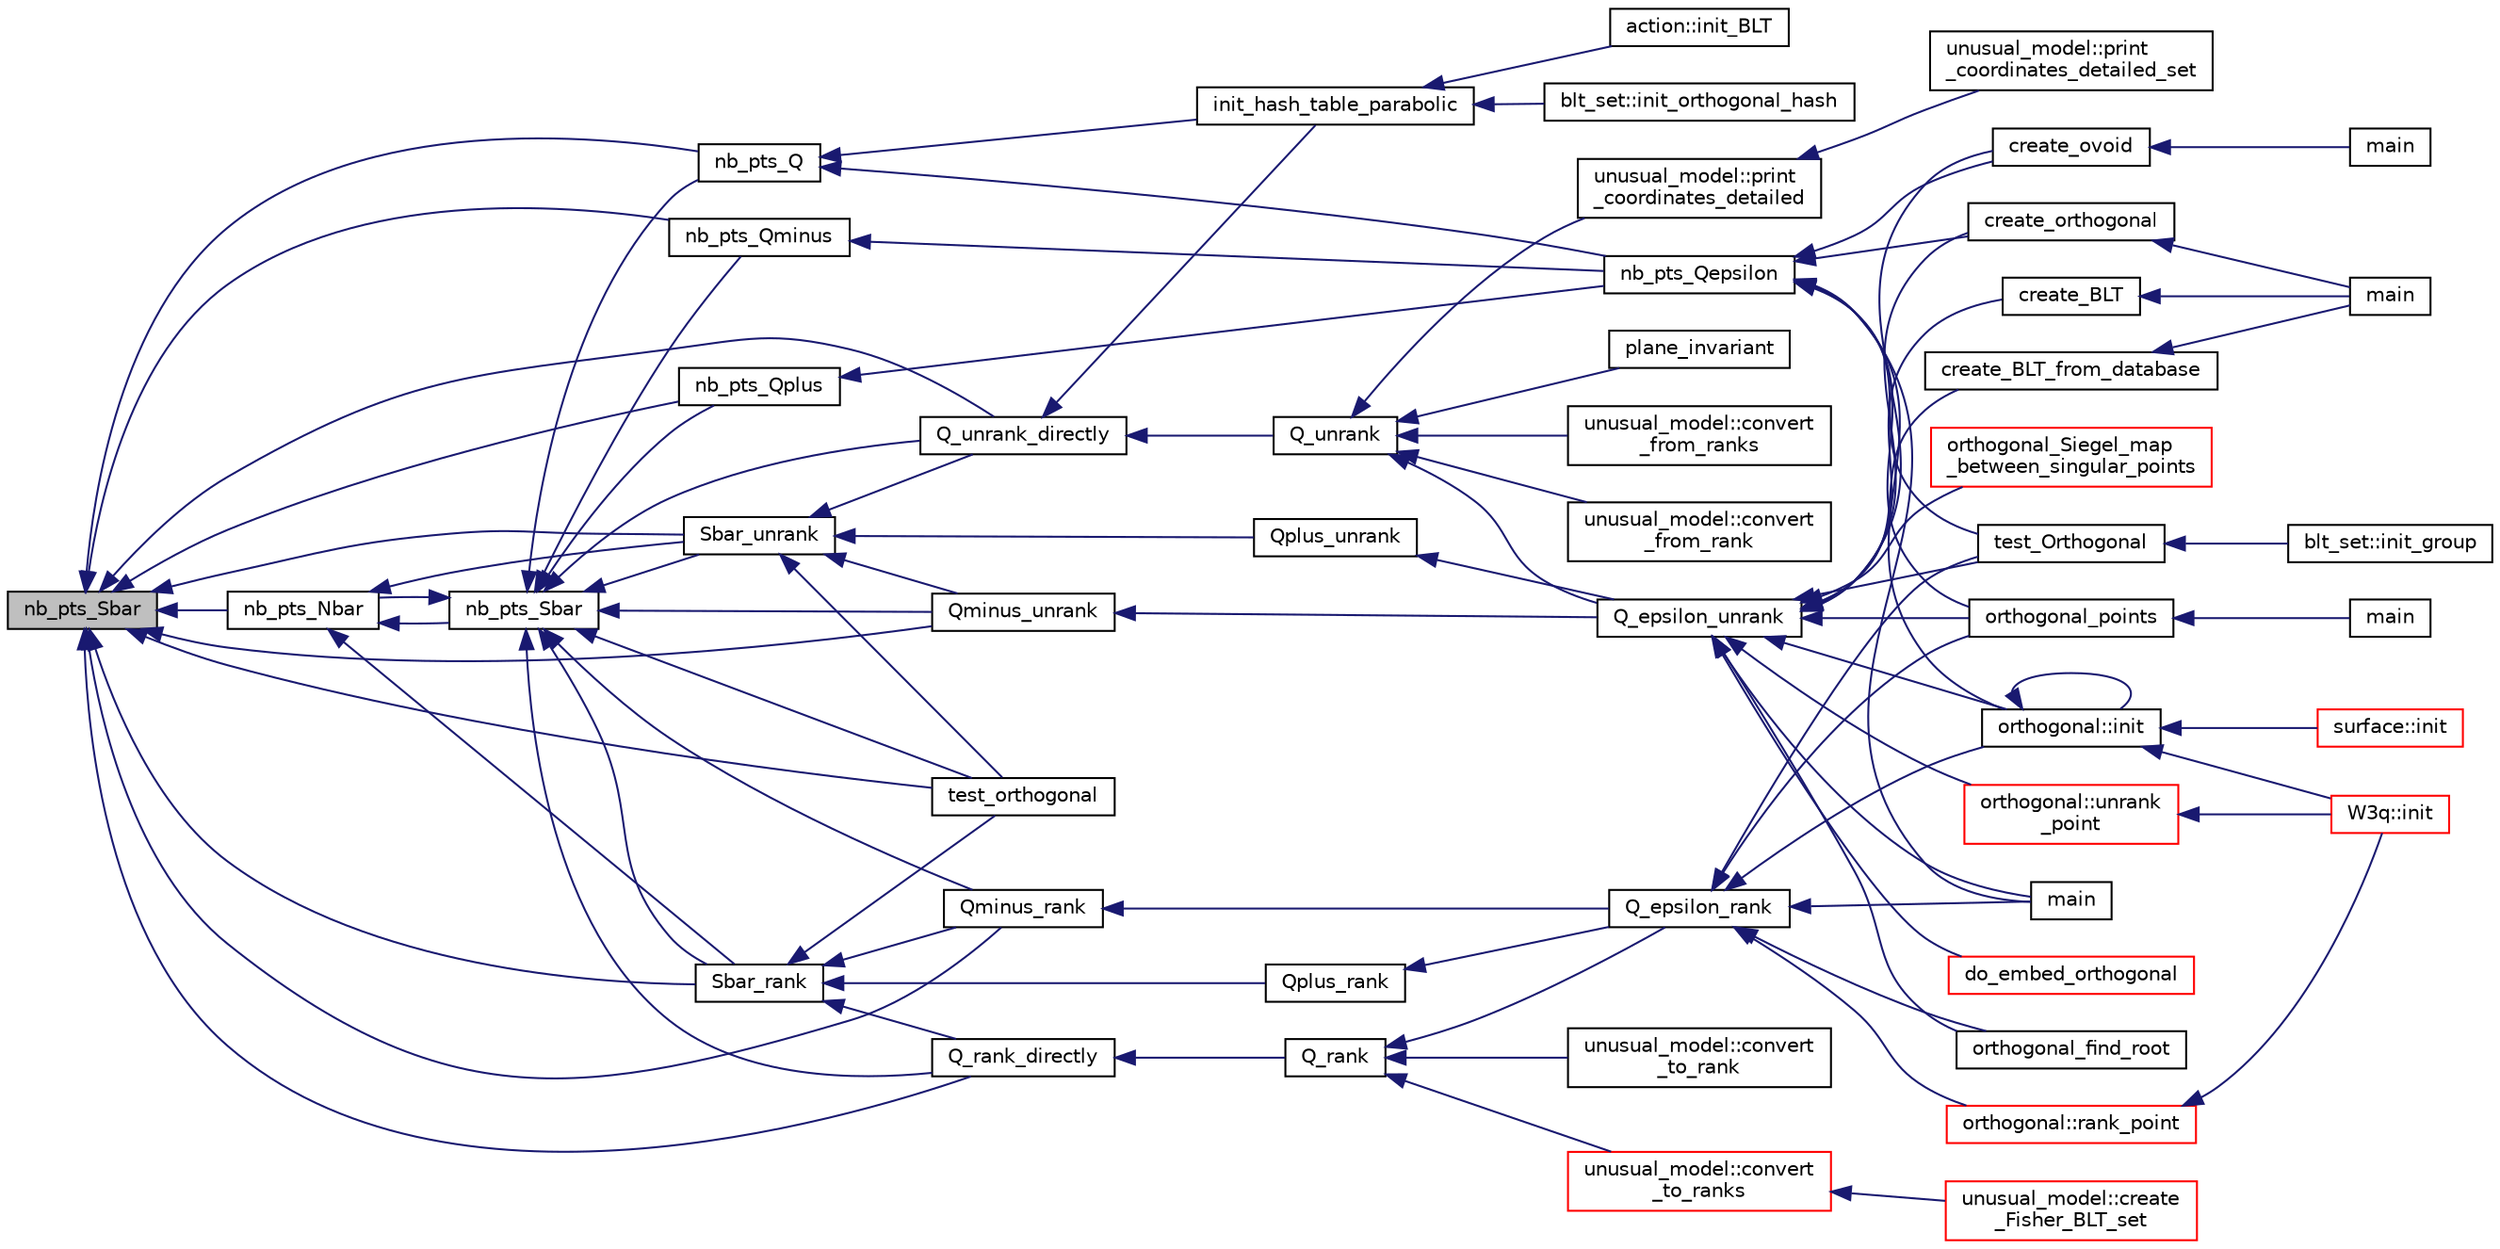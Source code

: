 digraph "nb_pts_Sbar"
{
  edge [fontname="Helvetica",fontsize="10",labelfontname="Helvetica",labelfontsize="10"];
  node [fontname="Helvetica",fontsize="10",shape=record];
  rankdir="LR";
  Node10494 [label="nb_pts_Sbar",height=0.2,width=0.4,color="black", fillcolor="grey75", style="filled", fontcolor="black"];
  Node10494 -> Node10495 [dir="back",color="midnightblue",fontsize="10",style="solid",fontname="Helvetica"];
  Node10495 [label="nb_pts_Q",height=0.2,width=0.4,color="black", fillcolor="white", style="filled",URL="$db/da0/lib_2foundations_2geometry_2orthogonal__points_8_c.html#a625e7781bbd5d9989694bcf83e0ac558"];
  Node10495 -> Node10496 [dir="back",color="midnightblue",fontsize="10",style="solid",fontname="Helvetica"];
  Node10496 [label="nb_pts_Qepsilon",height=0.2,width=0.4,color="black", fillcolor="white", style="filled",URL="$db/da0/lib_2foundations_2geometry_2orthogonal__points_8_c.html#acbf91472684f545d7c79eecc893cc250"];
  Node10496 -> Node10497 [dir="back",color="midnightblue",fontsize="10",style="solid",fontname="Helvetica"];
  Node10497 [label="main",height=0.2,width=0.4,color="black", fillcolor="white", style="filled",URL="$d1/d15/apps_2combinatorics_2orthogonal_8_c.html#a3c04138a5bfe5d72780bb7e82a18e627"];
  Node10496 -> Node10498 [dir="back",color="midnightblue",fontsize="10",style="solid",fontname="Helvetica"];
  Node10498 [label="orthogonal::init",height=0.2,width=0.4,color="black", fillcolor="white", style="filled",URL="$d7/daa/classorthogonal.html#a8bd53ba30f34ac50889503f0f3ef6deb"];
  Node10498 -> Node10498 [dir="back",color="midnightblue",fontsize="10",style="solid",fontname="Helvetica"];
  Node10498 -> Node10499 [dir="back",color="midnightblue",fontsize="10",style="solid",fontname="Helvetica"];
  Node10499 [label="surface::init",height=0.2,width=0.4,color="red", fillcolor="white", style="filled",URL="$d5/d88/classsurface.html#a90570b0ca6ab02988159f2c40cb27308"];
  Node10498 -> Node10505 [dir="back",color="midnightblue",fontsize="10",style="solid",fontname="Helvetica"];
  Node10505 [label="W3q::init",height=0.2,width=0.4,color="red", fillcolor="white", style="filled",URL="$de/d2c/class_w3q.html#a215fe070895a4915537fcb1bfba4f777"];
  Node10496 -> Node10507 [dir="back",color="midnightblue",fontsize="10",style="solid",fontname="Helvetica"];
  Node10507 [label="create_ovoid",height=0.2,width=0.4,color="black", fillcolor="white", style="filled",URL="$d9/dbf/projective__space_2ovoid_8_c.html#a812088e2c64cb8a0834e9eacae4b92a6"];
  Node10507 -> Node10508 [dir="back",color="midnightblue",fontsize="10",style="solid",fontname="Helvetica"];
  Node10508 [label="main",height=0.2,width=0.4,color="black", fillcolor="white", style="filled",URL="$d9/dbf/projective__space_2ovoid_8_c.html#a3c04138a5bfe5d72780bb7e82a18e627"];
  Node10496 -> Node10509 [dir="back",color="midnightblue",fontsize="10",style="solid",fontname="Helvetica"];
  Node10509 [label="test_Orthogonal",height=0.2,width=0.4,color="black", fillcolor="white", style="filled",URL="$db/da0/lib_2foundations_2geometry_2orthogonal__points_8_c.html#a071f90f8a33649e2d4a8f5c9a401a4f4"];
  Node10509 -> Node10510 [dir="back",color="midnightblue",fontsize="10",style="solid",fontname="Helvetica"];
  Node10510 [label="blt_set::init_group",height=0.2,width=0.4,color="black", fillcolor="white", style="filled",URL="$d1/d3d/classblt__set.html#a9e5aede3bbac6f5e1dd31a8965bba200"];
  Node10496 -> Node10511 [dir="back",color="midnightblue",fontsize="10",style="solid",fontname="Helvetica"];
  Node10511 [label="orthogonal_points",height=0.2,width=0.4,color="black", fillcolor="white", style="filled",URL="$d7/d83/points_8_c.html#a2a86a595e599aecd619f0046595252e4"];
  Node10511 -> Node10512 [dir="back",color="midnightblue",fontsize="10",style="solid",fontname="Helvetica"];
  Node10512 [label="main",height=0.2,width=0.4,color="black", fillcolor="white", style="filled",URL="$d7/d83/points_8_c.html#a3c04138a5bfe5d72780bb7e82a18e627"];
  Node10496 -> Node10513 [dir="back",color="midnightblue",fontsize="10",style="solid",fontname="Helvetica"];
  Node10513 [label="create_orthogonal",height=0.2,width=0.4,color="black", fillcolor="white", style="filled",URL="$d4/d67/geometry_8h.html#af56e0787251ddb889edb236e423aff02"];
  Node10513 -> Node10514 [dir="back",color="midnightblue",fontsize="10",style="solid",fontname="Helvetica"];
  Node10514 [label="main",height=0.2,width=0.4,color="black", fillcolor="white", style="filled",URL="$d4/d6e/make__something_8_c.html#a217dbf8b442f20279ea00b898af96f52"];
  Node10495 -> Node10515 [dir="back",color="midnightblue",fontsize="10",style="solid",fontname="Helvetica"];
  Node10515 [label="init_hash_table_parabolic",height=0.2,width=0.4,color="black", fillcolor="white", style="filled",URL="$db/da0/lib_2foundations_2geometry_2orthogonal__points_8_c.html#ac0501667678e59124c88842414489011"];
  Node10515 -> Node10516 [dir="back",color="midnightblue",fontsize="10",style="solid",fontname="Helvetica"];
  Node10516 [label="blt_set::init_orthogonal_hash",height=0.2,width=0.4,color="black", fillcolor="white", style="filled",URL="$d1/d3d/classblt__set.html#ad8a73370e16f2adf30172c3159ca8a74"];
  Node10515 -> Node10517 [dir="back",color="midnightblue",fontsize="10",style="solid",fontname="Helvetica"];
  Node10517 [label="action::init_BLT",height=0.2,width=0.4,color="black", fillcolor="white", style="filled",URL="$d2/d86/classaction.html#a0d33ca0ebe7467b984c3058520e02a0c"];
  Node10494 -> Node10518 [dir="back",color="midnightblue",fontsize="10",style="solid",fontname="Helvetica"];
  Node10518 [label="nb_pts_Qplus",height=0.2,width=0.4,color="black", fillcolor="white", style="filled",URL="$db/da0/lib_2foundations_2geometry_2orthogonal__points_8_c.html#a4c95a5cbf04d2ff4889759cc15ae1464"];
  Node10518 -> Node10496 [dir="back",color="midnightblue",fontsize="10",style="solid",fontname="Helvetica"];
  Node10494 -> Node10519 [dir="back",color="midnightblue",fontsize="10",style="solid",fontname="Helvetica"];
  Node10519 [label="nb_pts_Qminus",height=0.2,width=0.4,color="black", fillcolor="white", style="filled",URL="$db/da0/lib_2foundations_2geometry_2orthogonal__points_8_c.html#afb08f069d48d59325fdeeb235003ac75"];
  Node10519 -> Node10496 [dir="back",color="midnightblue",fontsize="10",style="solid",fontname="Helvetica"];
  Node10494 -> Node10520 [dir="back",color="midnightblue",fontsize="10",style="solid",fontname="Helvetica"];
  Node10520 [label="Q_unrank_directly",height=0.2,width=0.4,color="black", fillcolor="white", style="filled",URL="$db/da0/lib_2foundations_2geometry_2orthogonal__points_8_c.html#a105e7e72249e78fcf0785c69099d90ce"];
  Node10520 -> Node10515 [dir="back",color="midnightblue",fontsize="10",style="solid",fontname="Helvetica"];
  Node10520 -> Node10521 [dir="back",color="midnightblue",fontsize="10",style="solid",fontname="Helvetica"];
  Node10521 [label="Q_unrank",height=0.2,width=0.4,color="black", fillcolor="white", style="filled",URL="$db/da0/lib_2foundations_2geometry_2orthogonal__points_8_c.html#a6d02923d5b54ef796934e753e6f5b65b"];
  Node10521 -> Node10522 [dir="back",color="midnightblue",fontsize="10",style="solid",fontname="Helvetica"];
  Node10522 [label="Q_epsilon_unrank",height=0.2,width=0.4,color="black", fillcolor="white", style="filled",URL="$db/da0/lib_2foundations_2geometry_2orthogonal__points_8_c.html#af162c4d30d4a6528299e37551c353e7b"];
  Node10522 -> Node10497 [dir="back",color="midnightblue",fontsize="10",style="solid",fontname="Helvetica"];
  Node10522 -> Node10523 [dir="back",color="midnightblue",fontsize="10",style="solid",fontname="Helvetica"];
  Node10523 [label="orthogonal::unrank\l_point",height=0.2,width=0.4,color="red", fillcolor="white", style="filled",URL="$d7/daa/classorthogonal.html#ab655117100f7c66c19817b84ac5ac0a0"];
  Node10523 -> Node10505 [dir="back",color="midnightblue",fontsize="10",style="solid",fontname="Helvetica"];
  Node10522 -> Node10498 [dir="back",color="midnightblue",fontsize="10",style="solid",fontname="Helvetica"];
  Node10522 -> Node10507 [dir="back",color="midnightblue",fontsize="10",style="solid",fontname="Helvetica"];
  Node10522 -> Node10509 [dir="back",color="midnightblue",fontsize="10",style="solid",fontname="Helvetica"];
  Node10522 -> Node10951 [dir="back",color="midnightblue",fontsize="10",style="solid",fontname="Helvetica"];
  Node10951 [label="orthogonal_Siegel_map\l_between_singular_points",height=0.2,width=0.4,color="red", fillcolor="white", style="filled",URL="$db/da0/lib_2foundations_2geometry_2orthogonal__points_8_c.html#a2c6c42534b7915aacd84bb9725488fa9"];
  Node10522 -> Node10953 [dir="back",color="midnightblue",fontsize="10",style="solid",fontname="Helvetica"];
  Node10953 [label="orthogonal_find_root",height=0.2,width=0.4,color="black", fillcolor="white", style="filled",URL="$db/da0/lib_2foundations_2geometry_2orthogonal__points_8_c.html#a6c7b16f839dc3e1ee95f61a37139c8a0"];
  Node10522 -> Node10511 [dir="back",color="midnightblue",fontsize="10",style="solid",fontname="Helvetica"];
  Node10522 -> Node10954 [dir="back",color="midnightblue",fontsize="10",style="solid",fontname="Helvetica"];
  Node10954 [label="create_BLT_from_database",height=0.2,width=0.4,color="black", fillcolor="white", style="filled",URL="$d4/d67/geometry_8h.html#a15bdf4e24e26757ef7b2e16f06afd1e6"];
  Node10954 -> Node10514 [dir="back",color="midnightblue",fontsize="10",style="solid",fontname="Helvetica"];
  Node10522 -> Node10955 [dir="back",color="midnightblue",fontsize="10",style="solid",fontname="Helvetica"];
  Node10955 [label="create_BLT",height=0.2,width=0.4,color="black", fillcolor="white", style="filled",URL="$d4/d67/geometry_8h.html#a5a6f4081a90668e2e95f8e4886d241d9"];
  Node10955 -> Node10514 [dir="back",color="midnightblue",fontsize="10",style="solid",fontname="Helvetica"];
  Node10522 -> Node10513 [dir="back",color="midnightblue",fontsize="10",style="solid",fontname="Helvetica"];
  Node10522 -> Node10956 [dir="back",color="midnightblue",fontsize="10",style="solid",fontname="Helvetica"];
  Node10956 [label="do_embed_orthogonal",height=0.2,width=0.4,color="red", fillcolor="white", style="filled",URL="$d4/d67/geometry_8h.html#a7b472fe7f4332da48b2e47e2370cf338"];
  Node10521 -> Node10958 [dir="back",color="midnightblue",fontsize="10",style="solid",fontname="Helvetica"];
  Node10958 [label="plane_invariant",height=0.2,width=0.4,color="black", fillcolor="white", style="filled",URL="$d4/d67/geometry_8h.html#a8cf23c42f17766e6ae13094522b91f19"];
  Node10521 -> Node10959 [dir="back",color="midnightblue",fontsize="10",style="solid",fontname="Helvetica"];
  Node10959 [label="unusual_model::convert\l_from_ranks",height=0.2,width=0.4,color="black", fillcolor="white", style="filled",URL="$dc/d50/classunusual__model.html#affe6f50031dfc606a0dca7ff5e26cc14"];
  Node10521 -> Node10960 [dir="back",color="midnightblue",fontsize="10",style="solid",fontname="Helvetica"];
  Node10960 [label="unusual_model::convert\l_from_rank",height=0.2,width=0.4,color="black", fillcolor="white", style="filled",URL="$dc/d50/classunusual__model.html#a54cf56041ed1ebe0517a2a4005932249"];
  Node10521 -> Node10961 [dir="back",color="midnightblue",fontsize="10",style="solid",fontname="Helvetica"];
  Node10961 [label="unusual_model::print\l_coordinates_detailed",height=0.2,width=0.4,color="black", fillcolor="white", style="filled",URL="$dc/d50/classunusual__model.html#a0c4ba0e0f35a1220693020cf318e9f75"];
  Node10961 -> Node10962 [dir="back",color="midnightblue",fontsize="10",style="solid",fontname="Helvetica"];
  Node10962 [label="unusual_model::print\l_coordinates_detailed_set",height=0.2,width=0.4,color="black", fillcolor="white", style="filled",URL="$dc/d50/classunusual__model.html#a42a0d371727666bc006fc29d804c8d56"];
  Node10494 -> Node10963 [dir="back",color="midnightblue",fontsize="10",style="solid",fontname="Helvetica"];
  Node10963 [label="Q_rank_directly",height=0.2,width=0.4,color="black", fillcolor="white", style="filled",URL="$db/da0/lib_2foundations_2geometry_2orthogonal__points_8_c.html#a5f856abfc1a984dc77a7e21a239ab88e"];
  Node10963 -> Node10964 [dir="back",color="midnightblue",fontsize="10",style="solid",fontname="Helvetica"];
  Node10964 [label="Q_rank",height=0.2,width=0.4,color="black", fillcolor="white", style="filled",URL="$db/da0/lib_2foundations_2geometry_2orthogonal__points_8_c.html#ad2671f4db3224df1e22494b9d946375e"];
  Node10964 -> Node10965 [dir="back",color="midnightblue",fontsize="10",style="solid",fontname="Helvetica"];
  Node10965 [label="Q_epsilon_rank",height=0.2,width=0.4,color="black", fillcolor="white", style="filled",URL="$db/da0/lib_2foundations_2geometry_2orthogonal__points_8_c.html#a0949e1151174e2988aa697cb31942e97"];
  Node10965 -> Node10497 [dir="back",color="midnightblue",fontsize="10",style="solid",fontname="Helvetica"];
  Node10965 -> Node10966 [dir="back",color="midnightblue",fontsize="10",style="solid",fontname="Helvetica"];
  Node10966 [label="orthogonal::rank_point",height=0.2,width=0.4,color="red", fillcolor="white", style="filled",URL="$d7/daa/classorthogonal.html#adb4f1528590a804b3c011a68c9ebf655"];
  Node10966 -> Node10505 [dir="back",color="midnightblue",fontsize="10",style="solid",fontname="Helvetica"];
  Node10965 -> Node10498 [dir="back",color="midnightblue",fontsize="10",style="solid",fontname="Helvetica"];
  Node10965 -> Node10509 [dir="back",color="midnightblue",fontsize="10",style="solid",fontname="Helvetica"];
  Node10965 -> Node10953 [dir="back",color="midnightblue",fontsize="10",style="solid",fontname="Helvetica"];
  Node10965 -> Node10511 [dir="back",color="midnightblue",fontsize="10",style="solid",fontname="Helvetica"];
  Node10964 -> Node10972 [dir="back",color="midnightblue",fontsize="10",style="solid",fontname="Helvetica"];
  Node10972 [label="unusual_model::convert\l_to_ranks",height=0.2,width=0.4,color="red", fillcolor="white", style="filled",URL="$dc/d50/classunusual__model.html#ab5cdb8ec08ae842b6ae4831385e9934b"];
  Node10972 -> Node10973 [dir="back",color="midnightblue",fontsize="10",style="solid",fontname="Helvetica"];
  Node10973 [label="unusual_model::create\l_Fisher_BLT_set",height=0.2,width=0.4,color="red", fillcolor="white", style="filled",URL="$dc/d50/classunusual__model.html#ad8a52feef5e6da3cee43dd09c64c5eeb"];
  Node10964 -> Node10979 [dir="back",color="midnightblue",fontsize="10",style="solid",fontname="Helvetica"];
  Node10979 [label="unusual_model::convert\l_to_rank",height=0.2,width=0.4,color="black", fillcolor="white", style="filled",URL="$dc/d50/classunusual__model.html#ac3c9a8673189d7f889ff019f1c2a9bf7"];
  Node10494 -> Node10980 [dir="back",color="midnightblue",fontsize="10",style="solid",fontname="Helvetica"];
  Node10980 [label="Qminus_unrank",height=0.2,width=0.4,color="black", fillcolor="white", style="filled",URL="$db/da0/lib_2foundations_2geometry_2orthogonal__points_8_c.html#ac2dd18f435ab479095b836a483c12c7d"];
  Node10980 -> Node10522 [dir="back",color="midnightblue",fontsize="10",style="solid",fontname="Helvetica"];
  Node10494 -> Node10981 [dir="back",color="midnightblue",fontsize="10",style="solid",fontname="Helvetica"];
  Node10981 [label="Qminus_rank",height=0.2,width=0.4,color="black", fillcolor="white", style="filled",URL="$db/da0/lib_2foundations_2geometry_2orthogonal__points_8_c.html#aec3e3dad3c2c12fa081edab0af2cb91a"];
  Node10981 -> Node10965 [dir="back",color="midnightblue",fontsize="10",style="solid",fontname="Helvetica"];
  Node10494 -> Node10982 [dir="back",color="midnightblue",fontsize="10",style="solid",fontname="Helvetica"];
  Node10982 [label="nb_pts_Nbar",height=0.2,width=0.4,color="black", fillcolor="white", style="filled",URL="$db/da0/lib_2foundations_2geometry_2orthogonal__points_8_c.html#a51b4684a176c6841fd3cd6c34c684c2c"];
  Node10982 -> Node10983 [dir="back",color="midnightblue",fontsize="10",style="solid",fontname="Helvetica"];
  Node10983 [label="nb_pts_Sbar",height=0.2,width=0.4,color="black", fillcolor="white", style="filled",URL="$db/da0/lib_2foundations_2geometry_2orthogonal__points_8_c.html#a986dda26505c9934c771578b084f67cc"];
  Node10983 -> Node10495 [dir="back",color="midnightblue",fontsize="10",style="solid",fontname="Helvetica"];
  Node10983 -> Node10518 [dir="back",color="midnightblue",fontsize="10",style="solid",fontname="Helvetica"];
  Node10983 -> Node10519 [dir="back",color="midnightblue",fontsize="10",style="solid",fontname="Helvetica"];
  Node10983 -> Node10520 [dir="back",color="midnightblue",fontsize="10",style="solid",fontname="Helvetica"];
  Node10983 -> Node10963 [dir="back",color="midnightblue",fontsize="10",style="solid",fontname="Helvetica"];
  Node10983 -> Node10980 [dir="back",color="midnightblue",fontsize="10",style="solid",fontname="Helvetica"];
  Node10983 -> Node10981 [dir="back",color="midnightblue",fontsize="10",style="solid",fontname="Helvetica"];
  Node10983 -> Node10982 [dir="back",color="midnightblue",fontsize="10",style="solid",fontname="Helvetica"];
  Node10983 -> Node10984 [dir="back",color="midnightblue",fontsize="10",style="solid",fontname="Helvetica"];
  Node10984 [label="Sbar_unrank",height=0.2,width=0.4,color="black", fillcolor="white", style="filled",URL="$db/da0/lib_2foundations_2geometry_2orthogonal__points_8_c.html#a65d9b9ccfff12dd92f4f4e8360701c98"];
  Node10984 -> Node10520 [dir="back",color="midnightblue",fontsize="10",style="solid",fontname="Helvetica"];
  Node10984 -> Node10985 [dir="back",color="midnightblue",fontsize="10",style="solid",fontname="Helvetica"];
  Node10985 [label="Qplus_unrank",height=0.2,width=0.4,color="black", fillcolor="white", style="filled",URL="$db/da0/lib_2foundations_2geometry_2orthogonal__points_8_c.html#ad50512edd586919700e033744b4a03c8"];
  Node10985 -> Node10522 [dir="back",color="midnightblue",fontsize="10",style="solid",fontname="Helvetica"];
  Node10984 -> Node10980 [dir="back",color="midnightblue",fontsize="10",style="solid",fontname="Helvetica"];
  Node10984 -> Node10986 [dir="back",color="midnightblue",fontsize="10",style="solid",fontname="Helvetica"];
  Node10986 [label="test_orthogonal",height=0.2,width=0.4,color="black", fillcolor="white", style="filled",URL="$db/da0/lib_2foundations_2geometry_2orthogonal__points_8_c.html#ac991de424f12f1e96291c9df540caf16"];
  Node10983 -> Node10987 [dir="back",color="midnightblue",fontsize="10",style="solid",fontname="Helvetica"];
  Node10987 [label="Sbar_rank",height=0.2,width=0.4,color="black", fillcolor="white", style="filled",URL="$db/da0/lib_2foundations_2geometry_2orthogonal__points_8_c.html#a9f987613e1f3dd623ce4032443a5a4a3"];
  Node10987 -> Node10963 [dir="back",color="midnightblue",fontsize="10",style="solid",fontname="Helvetica"];
  Node10987 -> Node10988 [dir="back",color="midnightblue",fontsize="10",style="solid",fontname="Helvetica"];
  Node10988 [label="Qplus_rank",height=0.2,width=0.4,color="black", fillcolor="white", style="filled",URL="$db/da0/lib_2foundations_2geometry_2orthogonal__points_8_c.html#aaa1be357d007a845ce2866169d63afb7"];
  Node10988 -> Node10965 [dir="back",color="midnightblue",fontsize="10",style="solid",fontname="Helvetica"];
  Node10987 -> Node10981 [dir="back",color="midnightblue",fontsize="10",style="solid",fontname="Helvetica"];
  Node10987 -> Node10986 [dir="back",color="midnightblue",fontsize="10",style="solid",fontname="Helvetica"];
  Node10983 -> Node10986 [dir="back",color="midnightblue",fontsize="10",style="solid",fontname="Helvetica"];
  Node10982 -> Node10984 [dir="back",color="midnightblue",fontsize="10",style="solid",fontname="Helvetica"];
  Node10982 -> Node10987 [dir="back",color="midnightblue",fontsize="10",style="solid",fontname="Helvetica"];
  Node10494 -> Node10984 [dir="back",color="midnightblue",fontsize="10",style="solid",fontname="Helvetica"];
  Node10494 -> Node10987 [dir="back",color="midnightblue",fontsize="10",style="solid",fontname="Helvetica"];
  Node10494 -> Node10986 [dir="back",color="midnightblue",fontsize="10",style="solid",fontname="Helvetica"];
}
